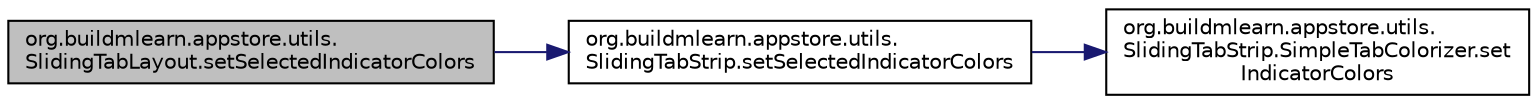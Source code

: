 digraph "org.buildmlearn.appstore.utils.SlidingTabLayout.setSelectedIndicatorColors"
{
 // INTERACTIVE_SVG=YES
  bgcolor="transparent";
  edge [fontname="Helvetica",fontsize="10",labelfontname="Helvetica",labelfontsize="10"];
  node [fontname="Helvetica",fontsize="10",shape=record];
  rankdir="LR";
  Node1 [label="org.buildmlearn.appstore.utils.\lSlidingTabLayout.setSelectedIndicatorColors",height=0.2,width=0.4,color="black", fillcolor="grey75", style="filled", fontcolor="black"];
  Node1 -> Node2 [color="midnightblue",fontsize="10",style="solid",fontname="Helvetica"];
  Node2 [label="org.buildmlearn.appstore.utils.\lSlidingTabStrip.setSelectedIndicatorColors",height=0.2,width=0.4,color="black",URL="$d2/d6d/classorg_1_1buildmlearn_1_1appstore_1_1utils_1_1_sliding_tab_strip.html#a83d4b6bd9114a7d661b6db66339b64b2",tooltip="Set the Color to the active Tab. "];
  Node2 -> Node3 [color="midnightblue",fontsize="10",style="solid",fontname="Helvetica"];
  Node3 [label="org.buildmlearn.appstore.utils.\lSlidingTabStrip.SimpleTabColorizer.set\lIndicatorColors",height=0.2,width=0.4,color="black",URL="$d7/d95/classorg_1_1buildmlearn_1_1appstore_1_1utils_1_1_sliding_tab_strip_1_1_simple_tab_colorizer.html#ac7f6cb67aab2132317215aeb8e8674fe",tooltip="Sets the Indicator colors for the Tabs. "];
}
